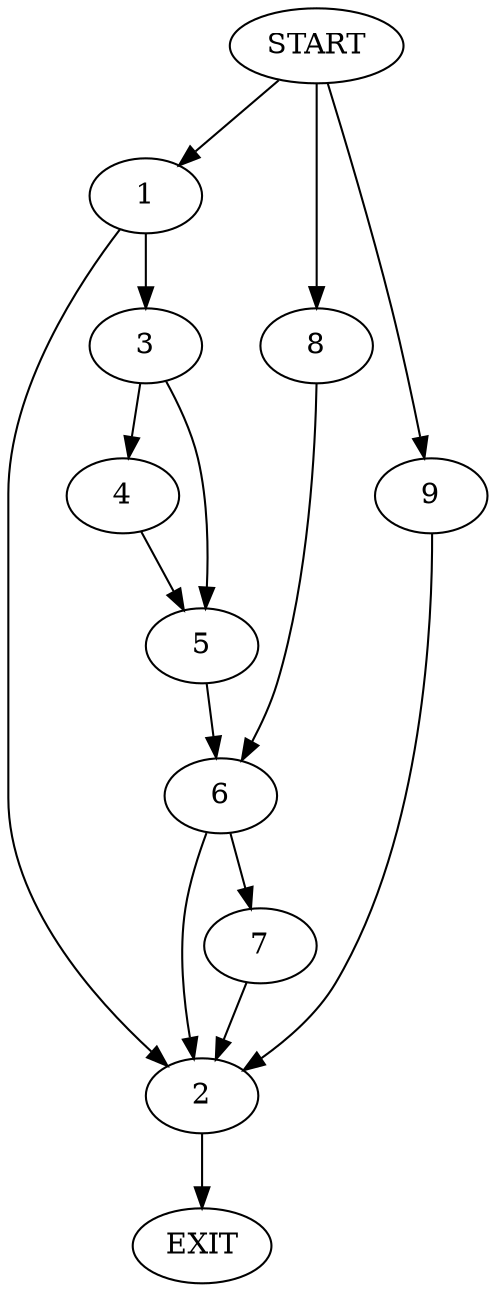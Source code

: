 digraph {
0 [label="START"]
10 [label="EXIT"]
0 -> 1
1 -> 2
1 -> 3
3 -> 4
3 -> 5
2 -> 10
4 -> 5
5 -> 6
6 -> 7
6 -> 2
0 -> 8
8 -> 6
7 -> 2
0 -> 9
9 -> 2
}
